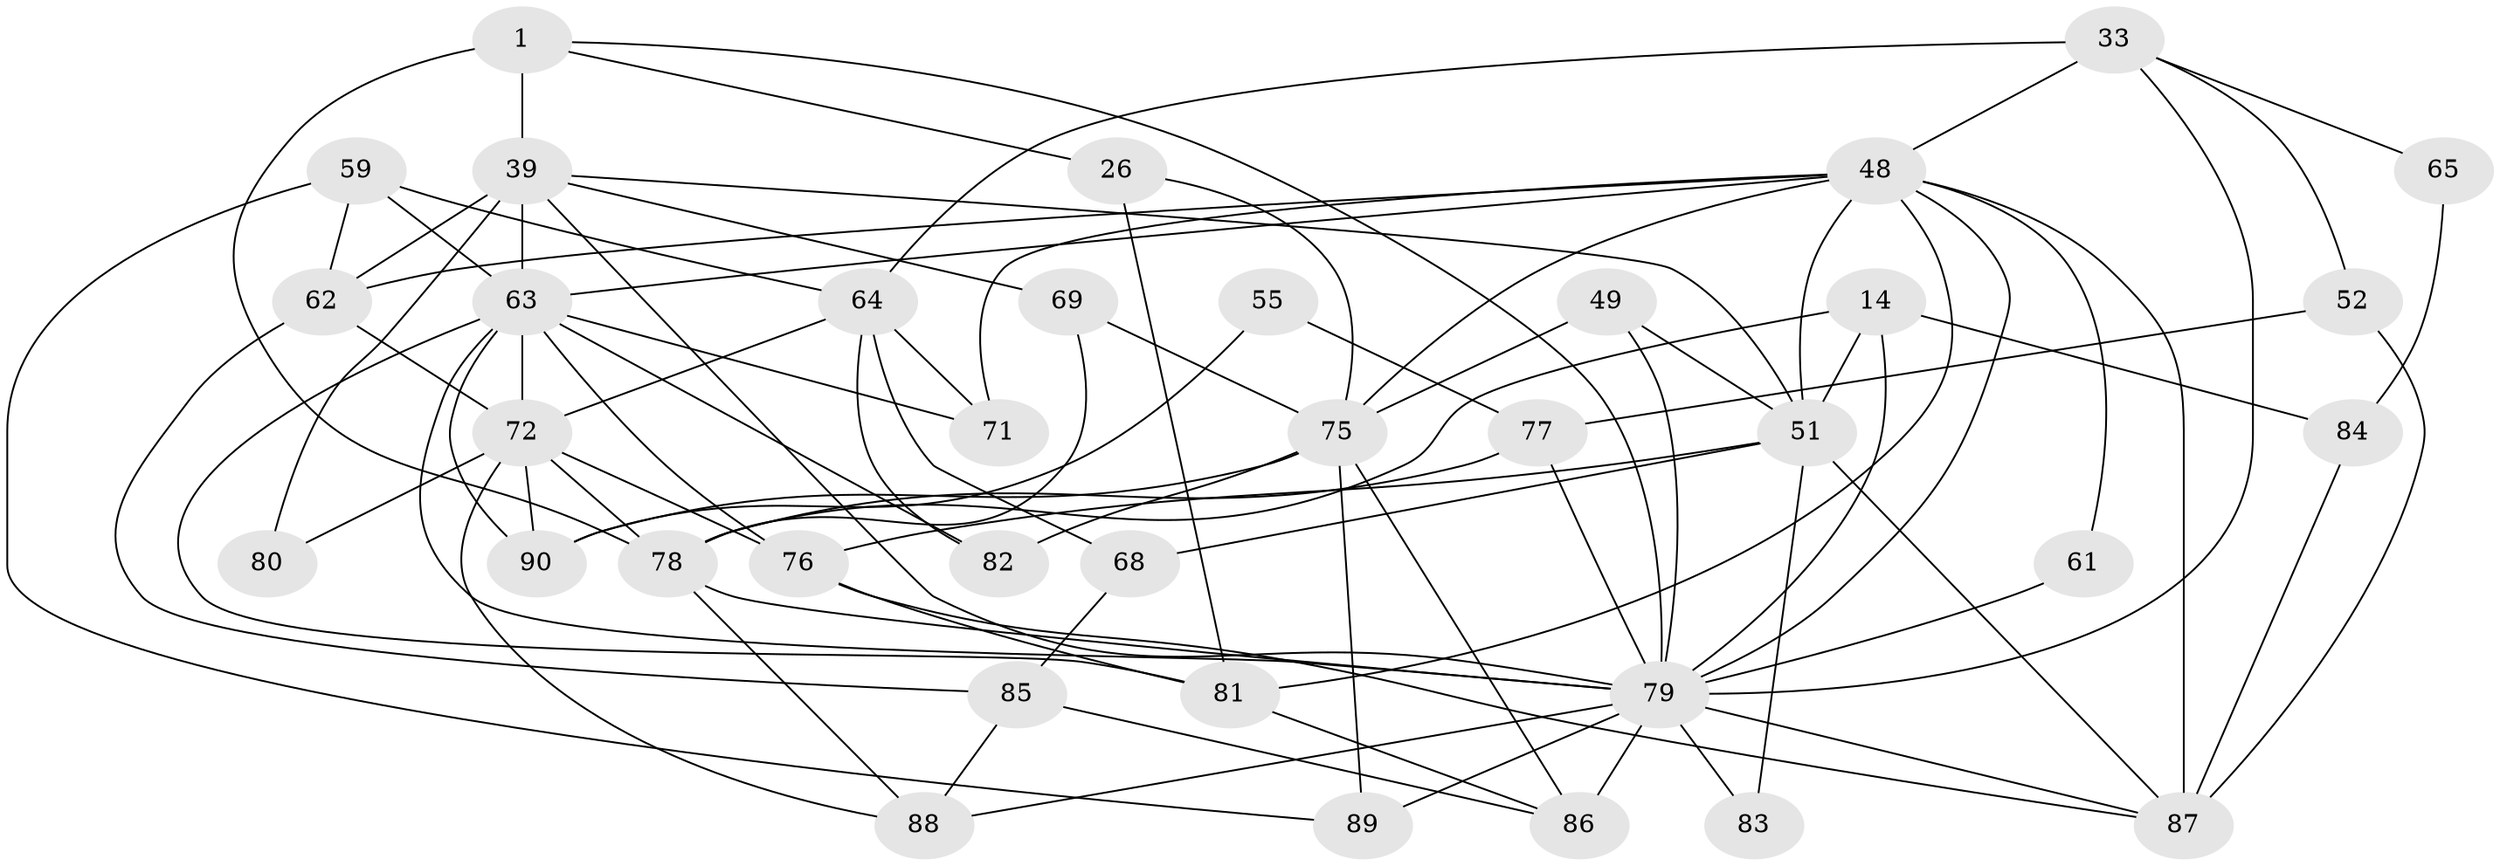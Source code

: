 // original degree distribution, {7: 0.044444444444444446, 5: 0.23333333333333334, 3: 0.3, 6: 0.05555555555555555, 4: 0.24444444444444444, 2: 0.1111111111111111, 8: 0.011111111111111112}
// Generated by graph-tools (version 1.1) at 2025/53/03/04/25 21:53:03]
// undirected, 36 vertices, 87 edges
graph export_dot {
graph [start="1"]
  node [color=gray90,style=filled];
  1;
  14 [super="+13"];
  26 [super="+16"];
  33;
  39;
  48 [super="+37+7+23"];
  49;
  51 [super="+4+41"];
  52 [super="+20+47"];
  55;
  59 [super="+38"];
  61 [super="+15"];
  62 [super="+32+44"];
  63 [super="+50+53"];
  64 [super="+6+36"];
  65;
  68;
  69;
  71;
  72 [super="+12+40+45+21"];
  75 [super="+42+70"];
  76 [super="+11+10"];
  77 [super="+56"];
  78 [super="+73+54"];
  79 [super="+29+58+57+66"];
  80;
  81 [super="+30"];
  82;
  83;
  84;
  85;
  86 [super="+74"];
  87 [super="+28+67"];
  88 [super="+60"];
  89;
  90;
  1 -- 78 [weight=3];
  1 -- 26 [weight=2];
  1 -- 39;
  1 -- 79;
  14 -- 51 [weight=2];
  14 -- 84;
  14 -- 78;
  14 -- 79 [weight=2];
  26 -- 81;
  26 -- 75;
  33 -- 64 [weight=2];
  33 -- 65;
  33 -- 48;
  33 -- 52;
  33 -- 79;
  39 -- 51;
  39 -- 69;
  39 -- 80;
  39 -- 62 [weight=2];
  39 -- 79;
  39 -- 63;
  48 -- 81;
  48 -- 87 [weight=2];
  48 -- 51 [weight=2];
  48 -- 71;
  48 -- 61;
  48 -- 62;
  48 -- 75 [weight=2];
  48 -- 79 [weight=2];
  48 -- 63;
  49 -- 51;
  49 -- 79;
  49 -- 75;
  51 -- 76 [weight=3];
  51 -- 68 [weight=2];
  51 -- 83;
  51 -- 87 [weight=2];
  52 -- 87 [weight=3];
  52 -- 77;
  55 -- 90;
  55 -- 77;
  59 -- 89;
  59 -- 63;
  59 -- 64;
  59 -- 62;
  61 -- 79 [weight=4];
  62 -- 72;
  62 -- 85;
  63 -- 90;
  63 -- 81;
  63 -- 79 [weight=2];
  63 -- 72;
  63 -- 82;
  63 -- 71;
  63 -- 76;
  64 -- 68 [weight=2];
  64 -- 82;
  64 -- 71;
  64 -- 72 [weight=2];
  65 -- 84;
  68 -- 85;
  69 -- 75;
  69 -- 78;
  72 -- 76 [weight=2];
  72 -- 90;
  72 -- 80;
  72 -- 78 [weight=3];
  72 -- 88;
  75 -- 82;
  75 -- 90;
  75 -- 89;
  75 -- 86;
  76 -- 81;
  76 -- 87;
  77 -- 78 [weight=2];
  77 -- 79;
  78 -- 79 [weight=5];
  78 -- 88;
  79 -- 87 [weight=2];
  79 -- 89 [weight=2];
  79 -- 86 [weight=3];
  79 -- 83;
  79 -- 88;
  81 -- 86;
  84 -- 87;
  85 -- 88;
  85 -- 86;
}
